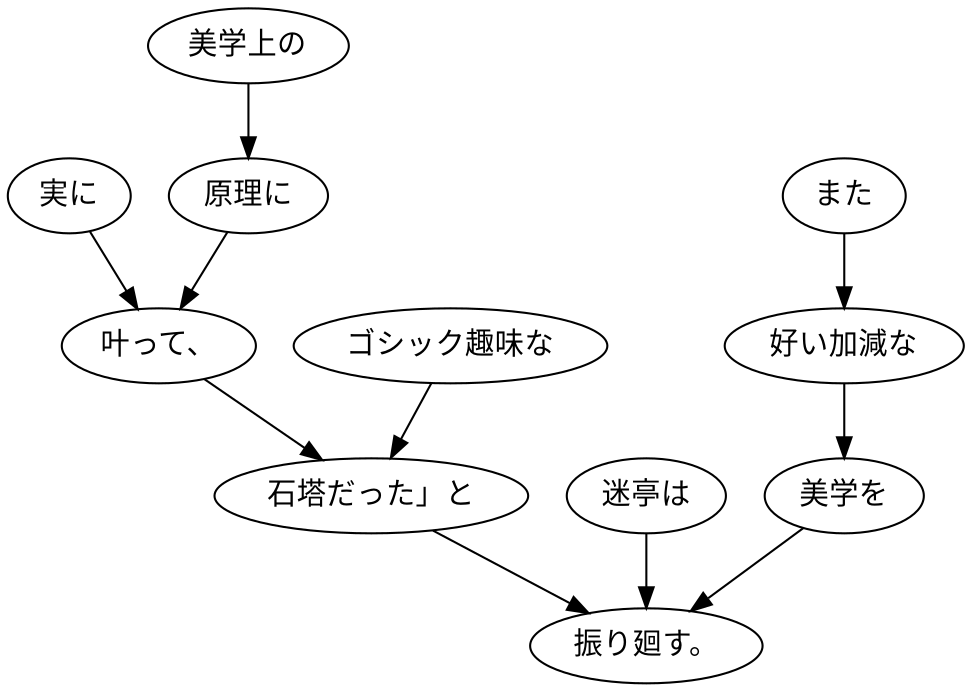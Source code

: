 digraph graph2506 {
	node0 [label="実に"];
	node1 [label="美学上の"];
	node2 [label="原理に"];
	node3 [label="叶って、"];
	node4 [label="ゴシック趣味な"];
	node5 [label="石塔だった」と"];
	node6 [label="迷亭は"];
	node7 [label="また"];
	node8 [label="好い加減な"];
	node9 [label="美学を"];
	node10 [label="振り廻す。"];
	node0 -> node3;
	node1 -> node2;
	node2 -> node3;
	node3 -> node5;
	node4 -> node5;
	node5 -> node10;
	node6 -> node10;
	node7 -> node8;
	node8 -> node9;
	node9 -> node10;
}
